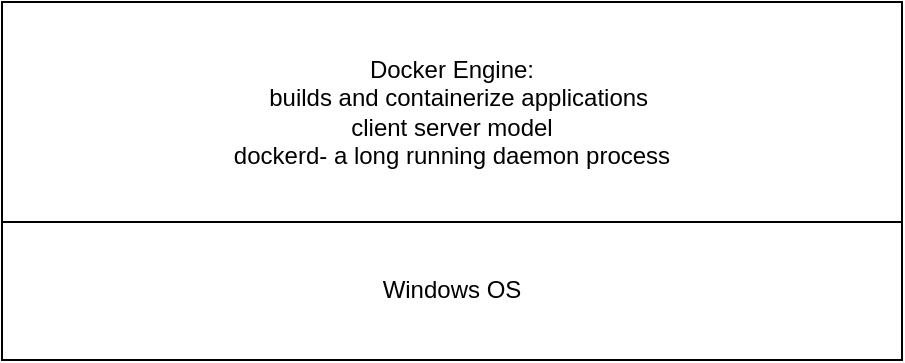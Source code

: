<mxfile version="13.6.10" type="github">
  <diagram id="RFlkqJD-RrUU7PwFx3HF" name="Page-1">
    <mxGraphModel dx="1102" dy="582" grid="1" gridSize="10" guides="1" tooltips="1" connect="1" arrows="1" fold="1" page="1" pageScale="1" pageWidth="850" pageHeight="1100" math="0" shadow="0">
      <root>
        <mxCell id="0" />
        <mxCell id="1" parent="0" />
        <mxCell id="DqhcD2ku0Vz2T2vf0w6Q-1" value="Windows OS" style="rounded=0;whiteSpace=wrap;html=1;" vertex="1" parent="1">
          <mxGeometry x="220" y="430" width="450" height="70" as="geometry" />
        </mxCell>
        <mxCell id="DqhcD2ku0Vz2T2vf0w6Q-2" value="Docker Engine:&lt;br&gt;&amp;nbsp; builds and containerize applications&lt;br&gt;client server model&lt;br&gt;dockerd- a long running daemon process&lt;br&gt;" style="rounded=0;whiteSpace=wrap;html=1;" vertex="1" parent="1">
          <mxGeometry x="220" y="321" width="450" height="110" as="geometry" />
        </mxCell>
      </root>
    </mxGraphModel>
  </diagram>
</mxfile>
